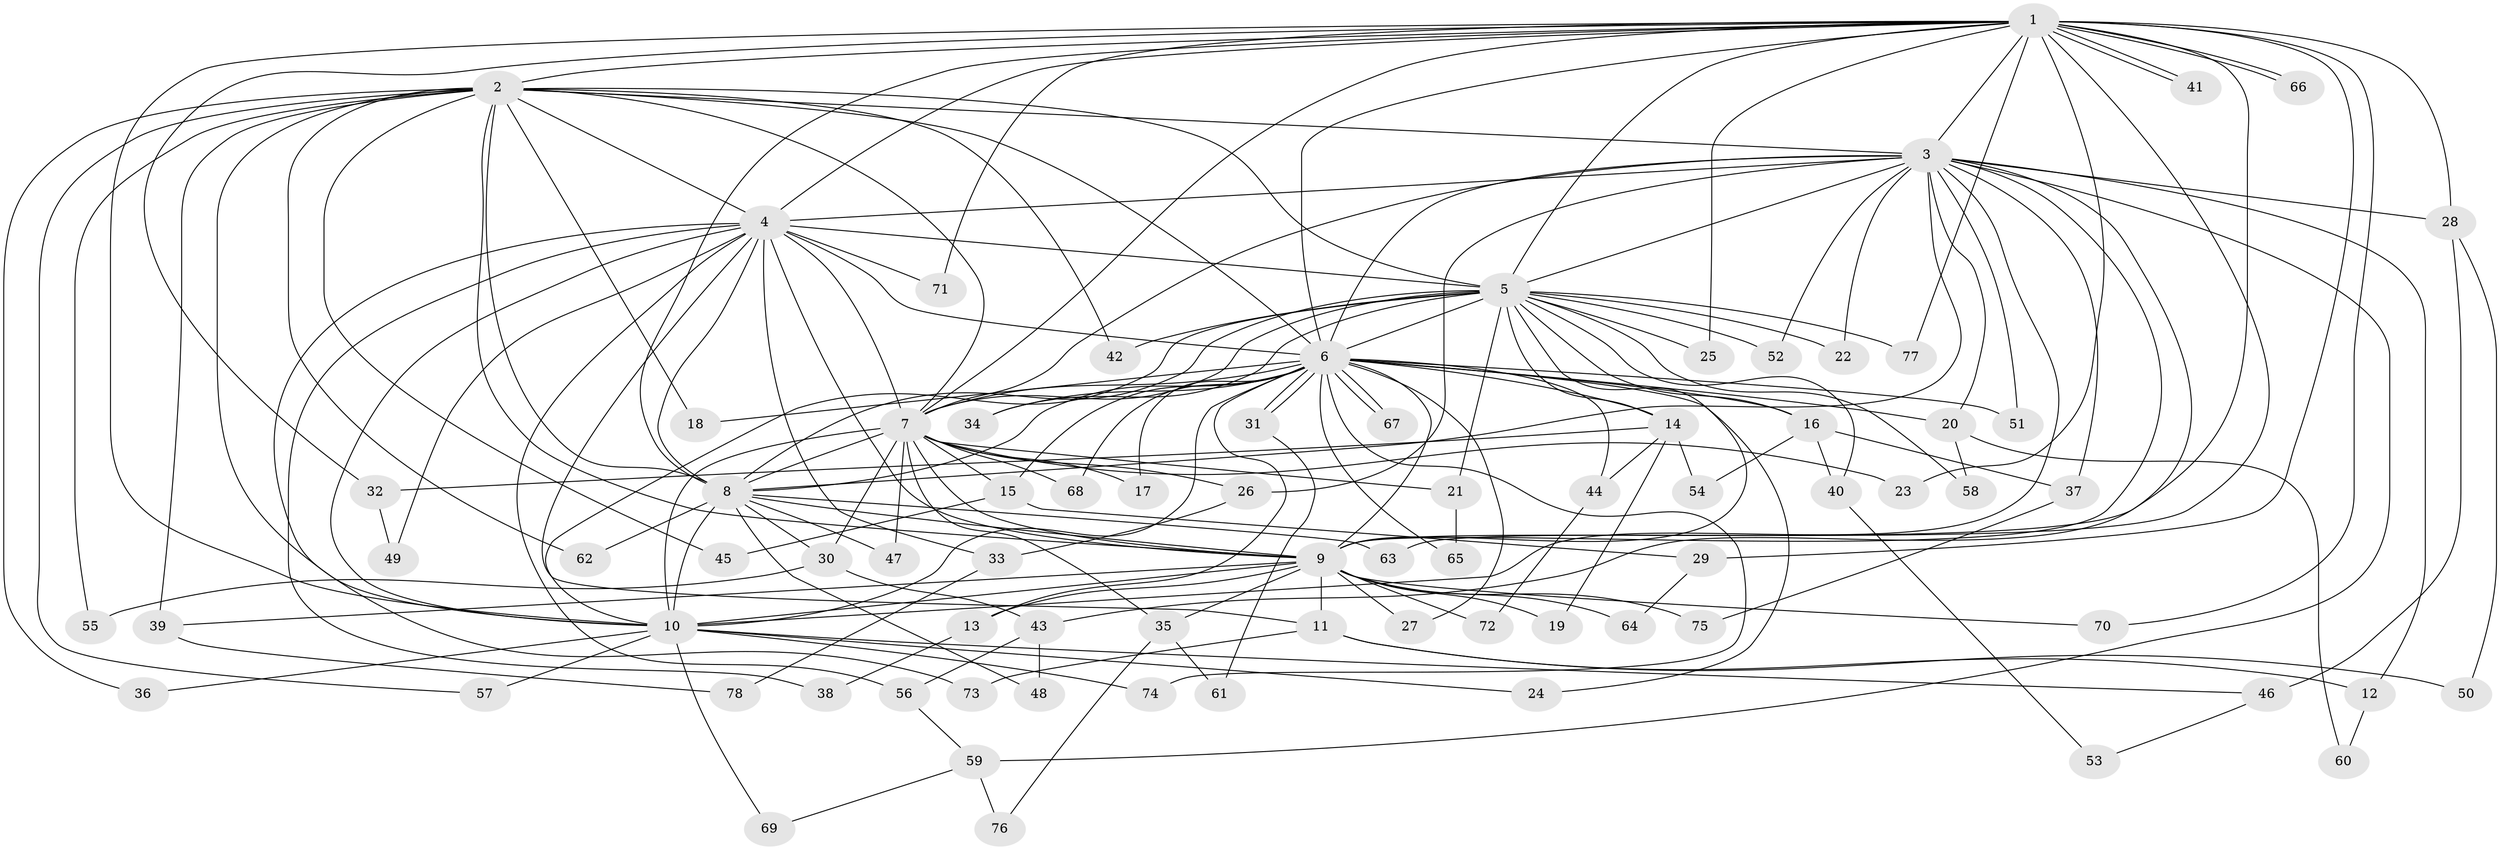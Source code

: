 // coarse degree distribution, {18: 0.016666666666666666, 23: 0.016666666666666666, 14: 0.016666666666666666, 22: 0.016666666666666666, 25: 0.016666666666666666, 11: 0.016666666666666666, 21: 0.016666666666666666, 6: 0.03333333333333333, 3: 0.11666666666666667, 5: 0.05, 2: 0.6, 4: 0.08333333333333333}
// Generated by graph-tools (version 1.1) at 2025/51/02/27/25 19:51:49]
// undirected, 78 vertices, 181 edges
graph export_dot {
graph [start="1"]
  node [color=gray90,style=filled];
  1;
  2;
  3;
  4;
  5;
  6;
  7;
  8;
  9;
  10;
  11;
  12;
  13;
  14;
  15;
  16;
  17;
  18;
  19;
  20;
  21;
  22;
  23;
  24;
  25;
  26;
  27;
  28;
  29;
  30;
  31;
  32;
  33;
  34;
  35;
  36;
  37;
  38;
  39;
  40;
  41;
  42;
  43;
  44;
  45;
  46;
  47;
  48;
  49;
  50;
  51;
  52;
  53;
  54;
  55;
  56;
  57;
  58;
  59;
  60;
  61;
  62;
  63;
  64;
  65;
  66;
  67;
  68;
  69;
  70;
  71;
  72;
  73;
  74;
  75;
  76;
  77;
  78;
  1 -- 2;
  1 -- 3;
  1 -- 4;
  1 -- 5;
  1 -- 6;
  1 -- 7;
  1 -- 8;
  1 -- 9;
  1 -- 10;
  1 -- 23;
  1 -- 25;
  1 -- 28;
  1 -- 29;
  1 -- 32;
  1 -- 41;
  1 -- 41;
  1 -- 63;
  1 -- 66;
  1 -- 66;
  1 -- 70;
  1 -- 71;
  1 -- 77;
  2 -- 3;
  2 -- 4;
  2 -- 5;
  2 -- 6;
  2 -- 7;
  2 -- 8;
  2 -- 9;
  2 -- 10;
  2 -- 18;
  2 -- 36;
  2 -- 39;
  2 -- 42;
  2 -- 45;
  2 -- 55;
  2 -- 57;
  2 -- 62;
  3 -- 4;
  3 -- 5;
  3 -- 6;
  3 -- 7;
  3 -- 8;
  3 -- 9;
  3 -- 10;
  3 -- 12;
  3 -- 20;
  3 -- 22;
  3 -- 26;
  3 -- 28;
  3 -- 37;
  3 -- 43;
  3 -- 51;
  3 -- 52;
  3 -- 59;
  4 -- 5;
  4 -- 6;
  4 -- 7;
  4 -- 8;
  4 -- 9;
  4 -- 10;
  4 -- 11;
  4 -- 33;
  4 -- 38;
  4 -- 49;
  4 -- 56;
  4 -- 71;
  4 -- 73;
  5 -- 6;
  5 -- 7;
  5 -- 8;
  5 -- 9;
  5 -- 10;
  5 -- 14;
  5 -- 16;
  5 -- 21;
  5 -- 22;
  5 -- 25;
  5 -- 34;
  5 -- 40;
  5 -- 42;
  5 -- 52;
  5 -- 58;
  5 -- 77;
  6 -- 7;
  6 -- 8;
  6 -- 9;
  6 -- 10;
  6 -- 13;
  6 -- 14;
  6 -- 15;
  6 -- 16;
  6 -- 17;
  6 -- 18;
  6 -- 20;
  6 -- 24;
  6 -- 27;
  6 -- 31;
  6 -- 31;
  6 -- 34;
  6 -- 44;
  6 -- 51;
  6 -- 65;
  6 -- 67;
  6 -- 67;
  6 -- 68;
  6 -- 74;
  7 -- 8;
  7 -- 9;
  7 -- 10;
  7 -- 15;
  7 -- 17;
  7 -- 21;
  7 -- 23;
  7 -- 26;
  7 -- 30;
  7 -- 35;
  7 -- 47;
  7 -- 68;
  8 -- 9;
  8 -- 10;
  8 -- 30;
  8 -- 47;
  8 -- 48;
  8 -- 62;
  8 -- 63;
  9 -- 10;
  9 -- 11;
  9 -- 13;
  9 -- 19;
  9 -- 27;
  9 -- 35;
  9 -- 39;
  9 -- 64;
  9 -- 70;
  9 -- 72;
  9 -- 75;
  10 -- 24;
  10 -- 36;
  10 -- 46;
  10 -- 57;
  10 -- 69;
  10 -- 74;
  11 -- 12;
  11 -- 50;
  11 -- 73;
  12 -- 60;
  13 -- 38;
  14 -- 19;
  14 -- 32;
  14 -- 44;
  14 -- 54;
  15 -- 29;
  15 -- 45;
  16 -- 37;
  16 -- 40;
  16 -- 54;
  20 -- 58;
  20 -- 60;
  21 -- 65;
  26 -- 33;
  28 -- 46;
  28 -- 50;
  29 -- 64;
  30 -- 43;
  30 -- 55;
  31 -- 61;
  32 -- 49;
  33 -- 78;
  35 -- 61;
  35 -- 76;
  37 -- 75;
  39 -- 78;
  40 -- 53;
  43 -- 48;
  43 -- 56;
  44 -- 72;
  46 -- 53;
  56 -- 59;
  59 -- 69;
  59 -- 76;
}
